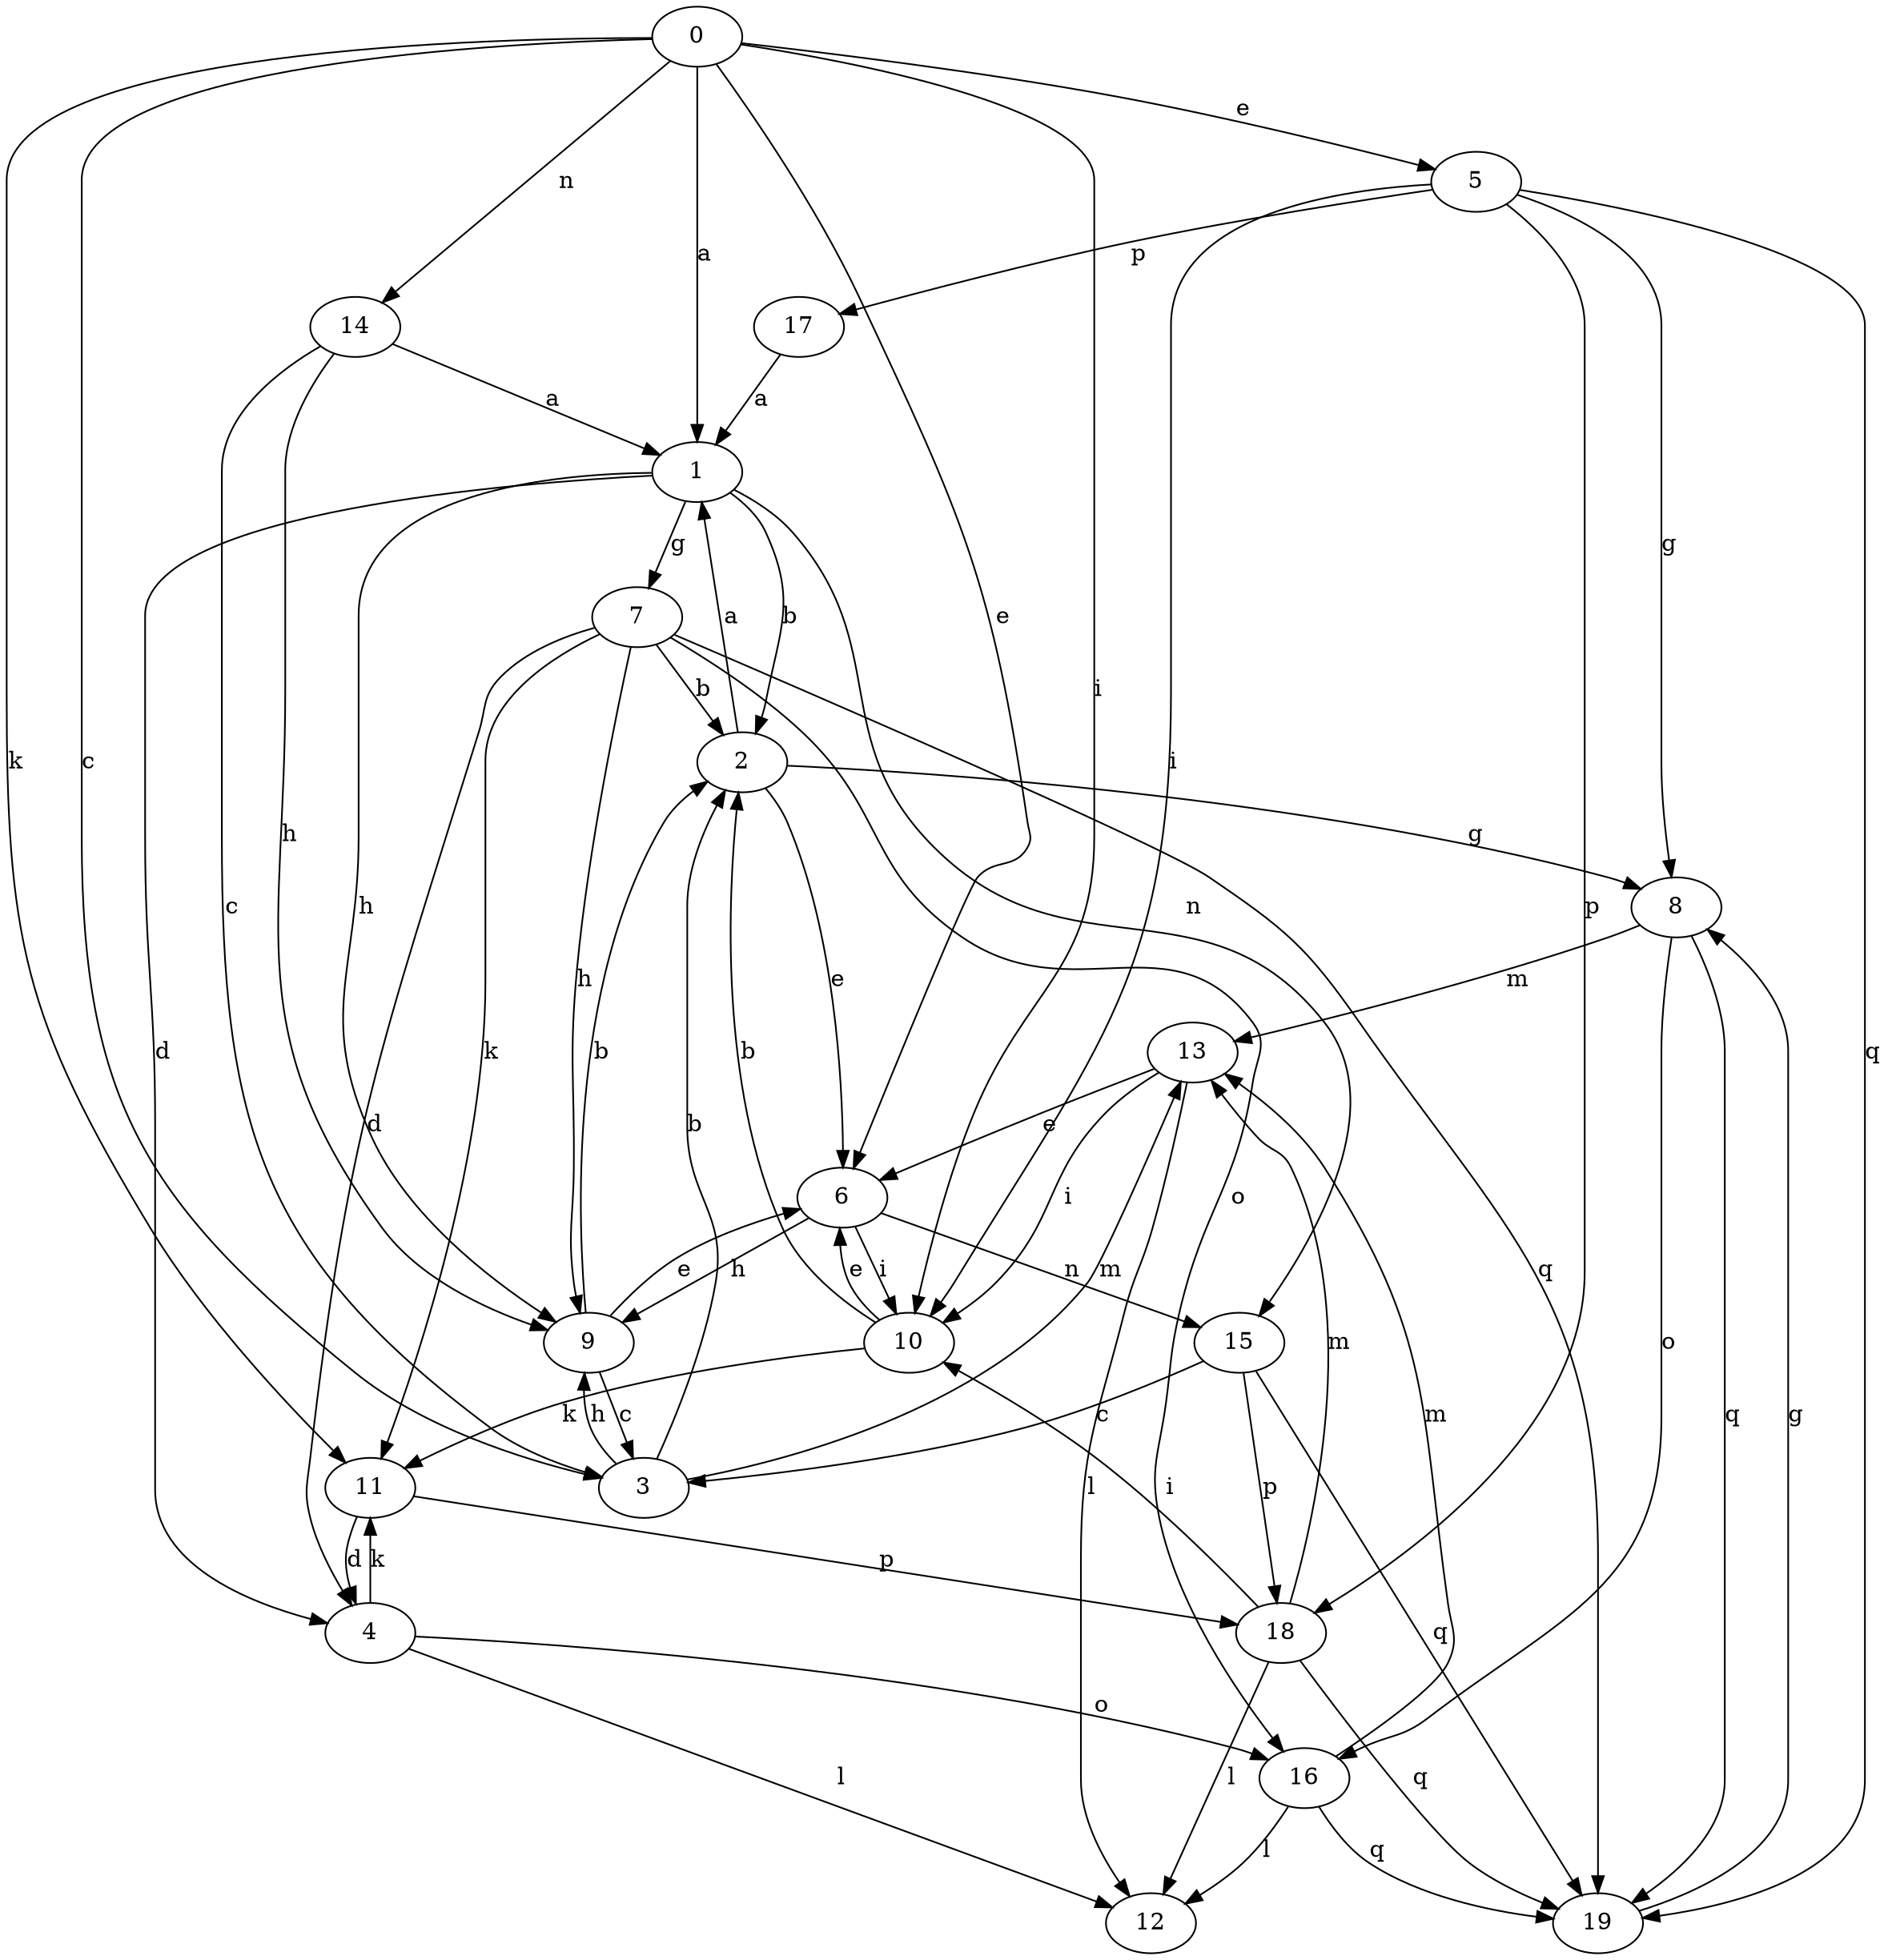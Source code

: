 strict digraph  {
1;
2;
3;
4;
5;
6;
7;
8;
9;
10;
11;
12;
13;
14;
15;
16;
17;
0;
18;
19;
1 -> 2  [label=b];
1 -> 4  [label=d];
1 -> 7  [label=g];
1 -> 9  [label=h];
1 -> 15  [label=n];
2 -> 1  [label=a];
2 -> 6  [label=e];
2 -> 8  [label=g];
3 -> 2  [label=b];
3 -> 9  [label=h];
3 -> 13  [label=m];
4 -> 11  [label=k];
4 -> 12  [label=l];
4 -> 16  [label=o];
5 -> 8  [label=g];
5 -> 10  [label=i];
5 -> 17  [label=p];
5 -> 18  [label=p];
5 -> 19  [label=q];
6 -> 9  [label=h];
6 -> 10  [label=i];
6 -> 15  [label=n];
7 -> 2  [label=b];
7 -> 4  [label=d];
7 -> 9  [label=h];
7 -> 11  [label=k];
7 -> 16  [label=o];
7 -> 19  [label=q];
8 -> 13  [label=m];
8 -> 16  [label=o];
8 -> 19  [label=q];
9 -> 2  [label=b];
9 -> 3  [label=c];
9 -> 6  [label=e];
10 -> 2  [label=b];
10 -> 6  [label=e];
10 -> 11  [label=k];
11 -> 4  [label=d];
11 -> 18  [label=p];
13 -> 6  [label=e];
13 -> 10  [label=i];
13 -> 12  [label=l];
14 -> 1  [label=a];
14 -> 3  [label=c];
14 -> 9  [label=h];
15 -> 3  [label=c];
15 -> 18  [label=p];
15 -> 19  [label=q];
16 -> 12  [label=l];
16 -> 13  [label=m];
16 -> 19  [label=q];
17 -> 1  [label=a];
0 -> 1  [label=a];
0 -> 3  [label=c];
0 -> 5  [label=e];
0 -> 6  [label=e];
0 -> 10  [label=i];
0 -> 11  [label=k];
0 -> 14  [label=n];
18 -> 10  [label=i];
18 -> 12  [label=l];
18 -> 13  [label=m];
18 -> 19  [label=q];
19 -> 8  [label=g];
}
